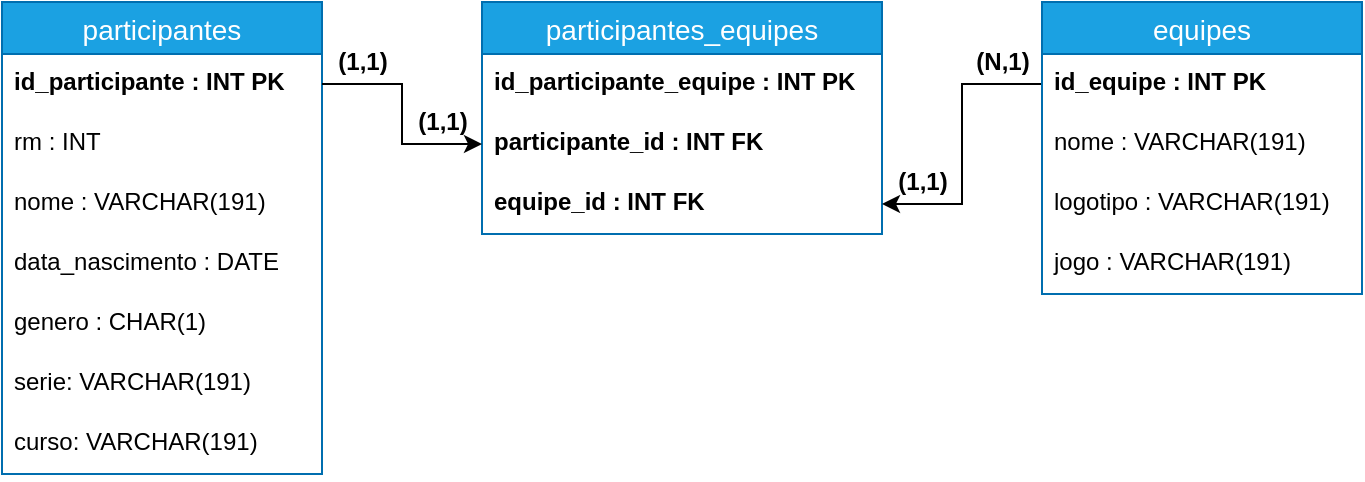 <mxfile version="13.7.9" type="device"><diagram id="5Q0F8LbzvzXVFgJY66xW" name="Página-1"><mxGraphModel dx="868" dy="510" grid="1" gridSize="10" guides="1" tooltips="1" connect="1" arrows="1" fold="1" page="1" pageScale="1" pageWidth="827" pageHeight="1169" math="0" shadow="0"><root><mxCell id="0"/><mxCell id="1" parent="0"/><mxCell id="kNUHRYBS5pOb-fcn6Ztf-2" value="participantes_equipes" style="swimlane;fontStyle=0;childLayout=stackLayout;horizontal=1;startSize=26;horizontalStack=0;resizeParent=1;resizeParentMax=0;resizeLast=0;collapsible=1;marginBottom=0;align=center;fontSize=14;fillColor=#1ba1e2;strokeColor=#006EAF;fontColor=#ffffff;" vertex="1" parent="1"><mxGeometry x="320" y="160" width="200" height="116" as="geometry"><mxRectangle x="390" y="440" width="170" height="26" as="alternateBounds"/></mxGeometry></mxCell><mxCell id="kNUHRYBS5pOb-fcn6Ztf-3" value="id_participante_equipe : INT PK" style="text;strokeColor=none;fillColor=none;spacingLeft=4;spacingRight=4;overflow=hidden;rotatable=0;points=[[0,0.5],[1,0.5]];portConstraint=eastwest;fontSize=12;fontStyle=1" vertex="1" parent="kNUHRYBS5pOb-fcn6Ztf-2"><mxGeometry y="26" width="200" height="30" as="geometry"/></mxCell><mxCell id="kNUHRYBS5pOb-fcn6Ztf-4" value="participante_id : INT FK" style="text;strokeColor=none;fillColor=none;spacingLeft=4;spacingRight=4;overflow=hidden;rotatable=0;points=[[0,0.5],[1,0.5]];portConstraint=eastwest;fontSize=12;fontStyle=1" vertex="1" parent="kNUHRYBS5pOb-fcn6Ztf-2"><mxGeometry y="56" width="200" height="30" as="geometry"/></mxCell><mxCell id="kNUHRYBS5pOb-fcn6Ztf-5" value="equipe_id : INT FK&#10;&#10;&lt;span style=&quot;color: rgb(0, 0, 0); font-family: helvetica; font-size: 12px; font-style: normal; font-weight: 400; letter-spacing: normal; text-align: left; text-indent: 0px; text-transform: none; word-spacing: 0px; background-color: rgb(248, 249, 250); display: inline; float: none;&quot;&gt;participante_id : INT FK&lt;/span&gt;&#10;&#10;" style="text;strokeColor=none;fillColor=none;spacingLeft=4;spacingRight=4;overflow=hidden;rotatable=0;points=[[0,0.5],[1,0.5]];portConstraint=eastwest;fontSize=12;fontStyle=1" vertex="1" parent="kNUHRYBS5pOb-fcn6Ztf-2"><mxGeometry y="86" width="200" height="30" as="geometry"/></mxCell><mxCell id="a-IU6b86_G1iOUpZq_dJ-1" value="participantes" style="swimlane;fontStyle=0;childLayout=stackLayout;horizontal=1;startSize=26;horizontalStack=0;resizeParent=1;resizeParentMax=0;resizeLast=0;collapsible=1;marginBottom=0;align=center;fontSize=14;fillColor=#1ba1e2;strokeColor=#006EAF;fontColor=#ffffff;" parent="1" vertex="1"><mxGeometry x="80" y="160" width="160" height="236" as="geometry"/></mxCell><mxCell id="a-IU6b86_G1iOUpZq_dJ-2" value="id_participante : INT PK" style="text;strokeColor=none;fillColor=none;spacingLeft=4;spacingRight=4;overflow=hidden;rotatable=0;points=[[0,0.5],[1,0.5]];portConstraint=eastwest;fontSize=12;fontStyle=1" parent="a-IU6b86_G1iOUpZq_dJ-1" vertex="1"><mxGeometry y="26" width="160" height="30" as="geometry"/></mxCell><mxCell id="a-IU6b86_G1iOUpZq_dJ-3" value="rm : INT" style="text;strokeColor=none;fillColor=none;spacingLeft=4;spacingRight=4;overflow=hidden;rotatable=0;points=[[0,0.5],[1,0.5]];portConstraint=eastwest;fontSize=12;" parent="a-IU6b86_G1iOUpZq_dJ-1" vertex="1"><mxGeometry y="56" width="160" height="30" as="geometry"/></mxCell><mxCell id="a-IU6b86_G1iOUpZq_dJ-4" value="nome : VARCHAR(191)" style="text;strokeColor=none;fillColor=none;spacingLeft=4;spacingRight=4;overflow=hidden;rotatable=0;points=[[0,0.5],[1,0.5]];portConstraint=eastwest;fontSize=12;" parent="a-IU6b86_G1iOUpZq_dJ-1" vertex="1"><mxGeometry y="86" width="160" height="30" as="geometry"/></mxCell><mxCell id="a-IU6b86_G1iOUpZq_dJ-9" value="data_nascimento : DATE" style="text;strokeColor=none;fillColor=none;spacingLeft=4;spacingRight=4;overflow=hidden;rotatable=0;points=[[0,0.5],[1,0.5]];portConstraint=eastwest;fontSize=12;" parent="a-IU6b86_G1iOUpZq_dJ-1" vertex="1"><mxGeometry y="116" width="160" height="30" as="geometry"/></mxCell><mxCell id="a-IU6b86_G1iOUpZq_dJ-10" value="genero : CHAR(1)" style="text;strokeColor=none;fillColor=none;spacingLeft=4;spacingRight=4;overflow=hidden;rotatable=0;points=[[0,0.5],[1,0.5]];portConstraint=eastwest;fontSize=12;" parent="a-IU6b86_G1iOUpZq_dJ-1" vertex="1"><mxGeometry y="146" width="160" height="30" as="geometry"/></mxCell><mxCell id="a-IU6b86_G1iOUpZq_dJ-24" value="serie: VARCHAR(191)" style="text;strokeColor=none;fillColor=none;spacingLeft=4;spacingRight=4;overflow=hidden;rotatable=0;points=[[0,0.5],[1,0.5]];portConstraint=eastwest;fontSize=12;" parent="a-IU6b86_G1iOUpZq_dJ-1" vertex="1"><mxGeometry y="176" width="160" height="30" as="geometry"/></mxCell><mxCell id="a-IU6b86_G1iOUpZq_dJ-31" value="curso: VARCHAR(191)" style="text;strokeColor=none;fillColor=none;spacingLeft=4;spacingRight=4;overflow=hidden;rotatable=0;points=[[0,0.5],[1,0.5]];portConstraint=eastwest;fontSize=12;" parent="a-IU6b86_G1iOUpZq_dJ-1" vertex="1"><mxGeometry y="206" width="160" height="30" as="geometry"/></mxCell><mxCell id="kNUHRYBS5pOb-fcn6Ztf-6" style="edgeStyle=orthogonalEdgeStyle;rounded=0;orthogonalLoop=1;jettySize=auto;html=1;exitX=1;exitY=0.5;exitDx=0;exitDy=0;entryX=0;entryY=0.5;entryDx=0;entryDy=0;" edge="1" parent="1" source="a-IU6b86_G1iOUpZq_dJ-2" target="kNUHRYBS5pOb-fcn6Ztf-4"><mxGeometry relative="1" as="geometry"/></mxCell><mxCell id="kNUHRYBS5pOb-fcn6Ztf-7" style="edgeStyle=orthogonalEdgeStyle;rounded=0;orthogonalLoop=1;jettySize=auto;html=1;exitX=0;exitY=0.5;exitDx=0;exitDy=0;entryX=1;entryY=0.5;entryDx=0;entryDy=0;" edge="1" parent="1" source="a-IU6b86_G1iOUpZq_dJ-6" target="kNUHRYBS5pOb-fcn6Ztf-5"><mxGeometry relative="1" as="geometry"/></mxCell><mxCell id="a-IU6b86_G1iOUpZq_dJ-5" value="equipes" style="swimlane;fontStyle=0;childLayout=stackLayout;horizontal=1;startSize=26;horizontalStack=0;resizeParent=1;resizeParentMax=0;resizeLast=0;collapsible=1;marginBottom=0;align=center;fontSize=14;fillColor=#1ba1e2;strokeColor=#006EAF;fontColor=#ffffff;" parent="1" vertex="1"><mxGeometry x="600" y="160" width="160" height="146" as="geometry"/></mxCell><mxCell id="a-IU6b86_G1iOUpZq_dJ-6" value="id_equipe : INT PK" style="text;strokeColor=none;fillColor=none;spacingLeft=4;spacingRight=4;overflow=hidden;rotatable=0;points=[[0,0.5],[1,0.5]];portConstraint=eastwest;fontSize=12;fontStyle=1" parent="a-IU6b86_G1iOUpZq_dJ-5" vertex="1"><mxGeometry y="26" width="160" height="30" as="geometry"/></mxCell><mxCell id="a-IU6b86_G1iOUpZq_dJ-7" value="nome : VARCHAR(191)" style="text;strokeColor=none;fillColor=none;spacingLeft=4;spacingRight=4;overflow=hidden;rotatable=0;points=[[0,0.5],[1,0.5]];portConstraint=eastwest;fontSize=12;" parent="a-IU6b86_G1iOUpZq_dJ-5" vertex="1"><mxGeometry y="56" width="160" height="30" as="geometry"/></mxCell><mxCell id="a-IU6b86_G1iOUpZq_dJ-8" value="logotipo : VARCHAR(191)" style="text;strokeColor=none;fillColor=none;spacingLeft=4;spacingRight=4;overflow=hidden;rotatable=0;points=[[0,0.5],[1,0.5]];portConstraint=eastwest;fontSize=12;" parent="a-IU6b86_G1iOUpZq_dJ-5" vertex="1"><mxGeometry y="86" width="160" height="30" as="geometry"/></mxCell><mxCell id="kNUHRYBS5pOb-fcn6Ztf-1" value="jogo : VARCHAR(191)" style="text;strokeColor=none;fillColor=none;spacingLeft=4;spacingRight=4;overflow=hidden;rotatable=0;points=[[0,0.5],[1,0.5]];portConstraint=eastwest;fontSize=12;" vertex="1" parent="a-IU6b86_G1iOUpZq_dJ-5"><mxGeometry y="116" width="160" height="30" as="geometry"/></mxCell><mxCell id="kNUHRYBS5pOb-fcn6Ztf-8" value="&lt;b&gt;(1,1)&lt;/b&gt;" style="text;html=1;align=center;verticalAlign=middle;resizable=0;points=[];autosize=1;" vertex="1" parent="1"><mxGeometry x="240" y="180" width="40" height="20" as="geometry"/></mxCell><mxCell id="kNUHRYBS5pOb-fcn6Ztf-9" value="&lt;b&gt;(1,1)&lt;/b&gt;" style="text;html=1;align=center;verticalAlign=middle;resizable=0;points=[];autosize=1;" vertex="1" parent="1"><mxGeometry x="280" y="210" width="40" height="20" as="geometry"/></mxCell><mxCell id="kNUHRYBS5pOb-fcn6Ztf-10" value="&lt;b&gt;(N,1)&lt;/b&gt;" style="text;html=1;align=center;verticalAlign=middle;resizable=0;points=[];autosize=1;" vertex="1" parent="1"><mxGeometry x="560" y="180" width="40" height="20" as="geometry"/></mxCell><mxCell id="kNUHRYBS5pOb-fcn6Ztf-11" value="&lt;b&gt;(1,1)&lt;/b&gt;" style="text;html=1;align=center;verticalAlign=middle;resizable=0;points=[];autosize=1;" vertex="1" parent="1"><mxGeometry x="520" y="240" width="40" height="20" as="geometry"/></mxCell></root></mxGraphModel></diagram></mxfile>